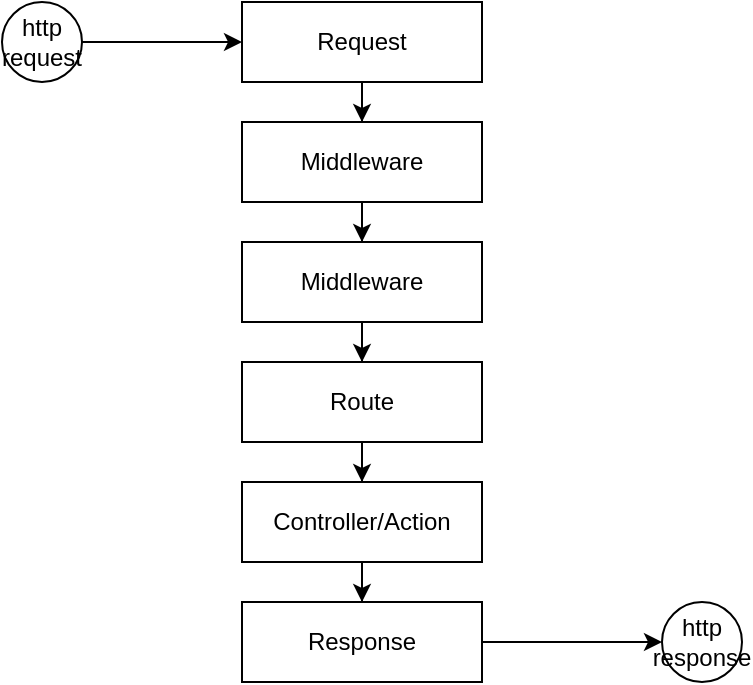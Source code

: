 <mxfile version="28.1.2">
  <diagram name="Page-1" id="UXJ0Q_BxNoRBPkE2C6Gg">
    <mxGraphModel dx="1030" dy="883" grid="1" gridSize="10" guides="1" tooltips="1" connect="1" arrows="1" fold="1" page="0" pageScale="1" pageWidth="850" pageHeight="1100" math="0" shadow="0">
      <root>
        <mxCell id="0" />
        <mxCell id="1" parent="0" />
        <mxCell id="M0Tuibsrs3bu3LggfVgh-9" value="" style="edgeStyle=orthogonalEdgeStyle;rounded=0;orthogonalLoop=1;jettySize=auto;html=1;" edge="1" parent="1" source="M0Tuibsrs3bu3LggfVgh-1" target="M0Tuibsrs3bu3LggfVgh-3">
          <mxGeometry relative="1" as="geometry" />
        </mxCell>
        <mxCell id="M0Tuibsrs3bu3LggfVgh-1" value="Request" style="rounded=0;whiteSpace=wrap;html=1;" vertex="1" parent="1">
          <mxGeometry x="160" y="120" width="120" height="40" as="geometry" />
        </mxCell>
        <mxCell id="M0Tuibsrs3bu3LggfVgh-6" value="" style="edgeStyle=orthogonalEdgeStyle;rounded=0;orthogonalLoop=1;jettySize=auto;html=1;" edge="1" parent="1" source="M0Tuibsrs3bu3LggfVgh-3" target="M0Tuibsrs3bu3LggfVgh-5">
          <mxGeometry relative="1" as="geometry" />
        </mxCell>
        <mxCell id="M0Tuibsrs3bu3LggfVgh-3" value="Middleware" style="rounded=0;whiteSpace=wrap;html=1;" vertex="1" parent="1">
          <mxGeometry x="160" y="180" width="120" height="40" as="geometry" />
        </mxCell>
        <mxCell id="M0Tuibsrs3bu3LggfVgh-11" value="" style="edgeStyle=orthogonalEdgeStyle;rounded=0;orthogonalLoop=1;jettySize=auto;html=1;" edge="1" parent="1" source="M0Tuibsrs3bu3LggfVgh-5" target="M0Tuibsrs3bu3LggfVgh-10">
          <mxGeometry relative="1" as="geometry" />
        </mxCell>
        <mxCell id="M0Tuibsrs3bu3LggfVgh-5" value="Middleware" style="rounded=0;whiteSpace=wrap;html=1;" vertex="1" parent="1">
          <mxGeometry x="160" y="240" width="120" height="40" as="geometry" />
        </mxCell>
        <mxCell id="M0Tuibsrs3bu3LggfVgh-8" value="" style="edgeStyle=orthogonalEdgeStyle;rounded=0;orthogonalLoop=1;jettySize=auto;html=1;entryX=0;entryY=0.5;entryDx=0;entryDy=0;" edge="1" parent="1" source="M0Tuibsrs3bu3LggfVgh-7" target="M0Tuibsrs3bu3LggfVgh-1">
          <mxGeometry relative="1" as="geometry" />
        </mxCell>
        <mxCell id="M0Tuibsrs3bu3LggfVgh-7" value="http request" style="ellipse;whiteSpace=wrap;html=1;aspect=fixed;" vertex="1" parent="1">
          <mxGeometry x="40" y="120" width="40" height="40" as="geometry" />
        </mxCell>
        <mxCell id="M0Tuibsrs3bu3LggfVgh-13" value="" style="edgeStyle=orthogonalEdgeStyle;rounded=0;orthogonalLoop=1;jettySize=auto;html=1;" edge="1" parent="1" source="M0Tuibsrs3bu3LggfVgh-10" target="M0Tuibsrs3bu3LggfVgh-12">
          <mxGeometry relative="1" as="geometry" />
        </mxCell>
        <mxCell id="M0Tuibsrs3bu3LggfVgh-10" value="Route" style="rounded=0;whiteSpace=wrap;html=1;" vertex="1" parent="1">
          <mxGeometry x="160" y="300" width="120" height="40" as="geometry" />
        </mxCell>
        <mxCell id="M0Tuibsrs3bu3LggfVgh-15" value="" style="edgeStyle=orthogonalEdgeStyle;rounded=0;orthogonalLoop=1;jettySize=auto;html=1;" edge="1" parent="1" source="M0Tuibsrs3bu3LggfVgh-12" target="M0Tuibsrs3bu3LggfVgh-14">
          <mxGeometry relative="1" as="geometry" />
        </mxCell>
        <mxCell id="M0Tuibsrs3bu3LggfVgh-12" value="Controller/Action" style="rounded=0;whiteSpace=wrap;html=1;" vertex="1" parent="1">
          <mxGeometry x="160" y="360" width="120" height="40" as="geometry" />
        </mxCell>
        <mxCell id="M0Tuibsrs3bu3LggfVgh-14" value="Response" style="rounded=0;whiteSpace=wrap;html=1;" vertex="1" parent="1">
          <mxGeometry x="160" y="420" width="120" height="40" as="geometry" />
        </mxCell>
        <mxCell id="M0Tuibsrs3bu3LggfVgh-16" value="http response" style="ellipse;whiteSpace=wrap;html=1;aspect=fixed;" vertex="1" parent="1">
          <mxGeometry x="370" y="420" width="40" height="40" as="geometry" />
        </mxCell>
        <mxCell id="M0Tuibsrs3bu3LggfVgh-19" value="" style="endArrow=classic;html=1;rounded=0;exitX=1;exitY=0.5;exitDx=0;exitDy=0;entryX=0;entryY=0.5;entryDx=0;entryDy=0;" edge="1" parent="1" source="M0Tuibsrs3bu3LggfVgh-14" target="M0Tuibsrs3bu3LggfVgh-16">
          <mxGeometry width="50" height="50" relative="1" as="geometry">
            <mxPoint x="400" y="500" as="sourcePoint" />
            <mxPoint x="450" y="450" as="targetPoint" />
          </mxGeometry>
        </mxCell>
      </root>
    </mxGraphModel>
  </diagram>
</mxfile>
